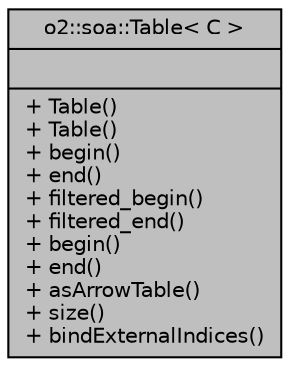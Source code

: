 digraph "o2::soa::Table&lt; C &gt;"
{
 // INTERACTIVE_SVG=YES
  bgcolor="transparent";
  edge [fontname="Helvetica",fontsize="10",labelfontname="Helvetica",labelfontsize="10"];
  node [fontname="Helvetica",fontsize="10",shape=record];
  Node3 [label="{o2::soa::Table\< C \>\n||+ Table()\l+ Table()\l+ begin()\l+ end()\l+ filtered_begin()\l+ filtered_end()\l+ begin()\l+ end()\l+ asArrowTable()\l+ size()\l+ bindExternalIndices()\l}",height=0.2,width=0.4,color="black", fillcolor="grey75", style="filled", fontcolor="black"];
}
